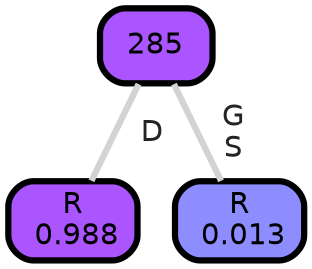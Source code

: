 graph Tree {
node [shape=box, style="filled, rounded",color="black",penwidth="3",fontcolor="black",                 fontname=helvetica] ;
graph [ranksep="0 equally", splines=straight,                 bgcolor=transparent, dpi=200] ;
edge [fontname=helvetica, fontweight=bold,fontcolor=grey14,color=lightgray] ;
0 [label="R
 0.988", fillcolor="#ab55ff"] ;
1 [label="285", fillcolor="#aa55ff"] ;
2 [label="R
 0.013", fillcolor="#8e8dff"] ;
1 -- 0 [label=" D",penwidth=3] ;
1 -- 2 [label=" G\n S",penwidth=3] ;
{rank = same;}}
